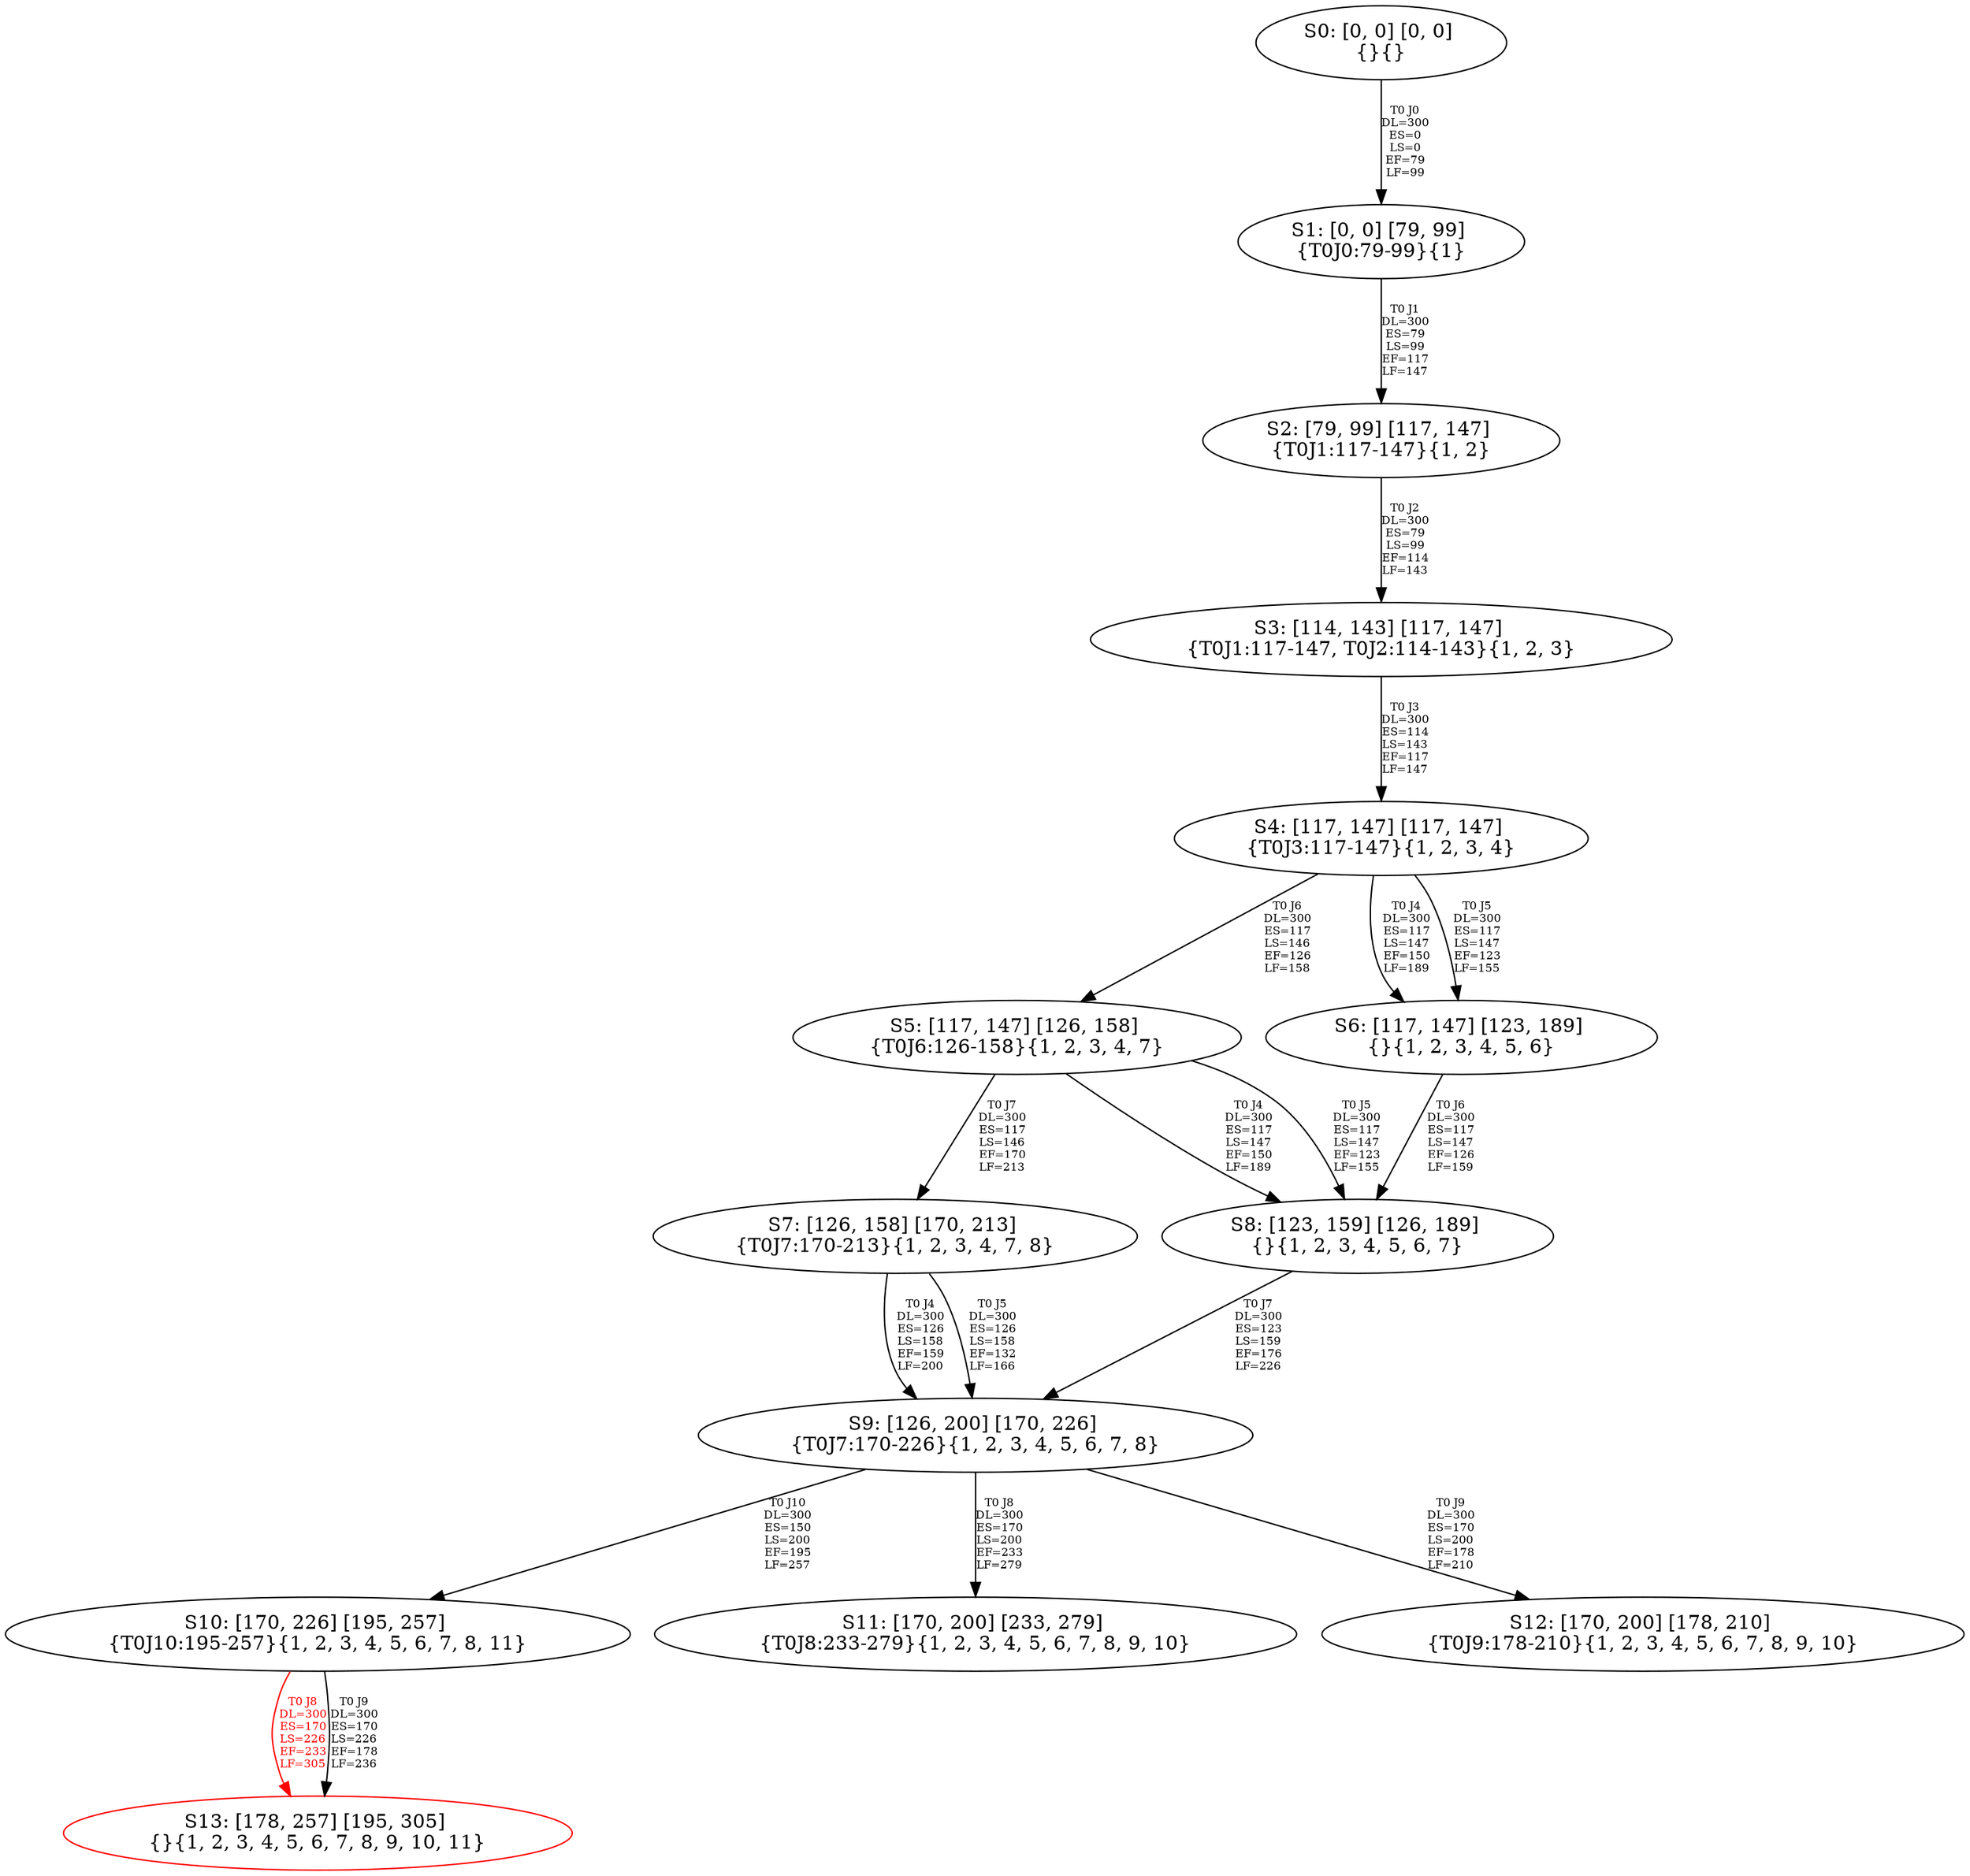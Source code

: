 digraph {
	S0[label="S0: [0, 0] [0, 0] \n{}{}"];
	S1[label="S1: [0, 0] [79, 99] \n{T0J0:79-99}{1}"];
	S2[label="S2: [79, 99] [117, 147] \n{T0J1:117-147}{1, 2}"];
	S3[label="S3: [114, 143] [117, 147] \n{T0J1:117-147, T0J2:114-143}{1, 2, 3}"];
	S4[label="S4: [117, 147] [117, 147] \n{T0J3:117-147}{1, 2, 3, 4}"];
	S5[label="S5: [117, 147] [126, 158] \n{T0J6:126-158}{1, 2, 3, 4, 7}"];
	S6[label="S6: [117, 147] [123, 189] \n{}{1, 2, 3, 4, 5, 6}"];
	S7[label="S7: [126, 158] [170, 213] \n{T0J7:170-213}{1, 2, 3, 4, 7, 8}"];
	S8[label="S8: [123, 159] [126, 189] \n{}{1, 2, 3, 4, 5, 6, 7}"];
	S9[label="S9: [126, 200] [170, 226] \n{T0J7:170-226}{1, 2, 3, 4, 5, 6, 7, 8}"];
	S10[label="S10: [170, 226] [195, 257] \n{T0J10:195-257}{1, 2, 3, 4, 5, 6, 7, 8, 11}"];
	S11[label="S11: [170, 200] [233, 279] \n{T0J8:233-279}{1, 2, 3, 4, 5, 6, 7, 8, 9, 10}"];
	S12[label="S12: [170, 200] [178, 210] \n{T0J9:178-210}{1, 2, 3, 4, 5, 6, 7, 8, 9, 10}"];
	S13[label="S13: [178, 257] [195, 305] \n{}{1, 2, 3, 4, 5, 6, 7, 8, 9, 10, 11}"];
	S0 -> S1[label="T0 J0\nDL=300\nES=0\nLS=0\nEF=79\nLF=99",fontsize=8];
	S1 -> S2[label="T0 J1\nDL=300\nES=79\nLS=99\nEF=117\nLF=147",fontsize=8];
	S2 -> S3[label="T0 J2\nDL=300\nES=79\nLS=99\nEF=114\nLF=143",fontsize=8];
	S3 -> S4[label="T0 J3\nDL=300\nES=114\nLS=143\nEF=117\nLF=147",fontsize=8];
	S4 -> S6[label="T0 J4\nDL=300\nES=117\nLS=147\nEF=150\nLF=189",fontsize=8];
	S4 -> S6[label="T0 J5\nDL=300\nES=117\nLS=147\nEF=123\nLF=155",fontsize=8];
	S4 -> S5[label="T0 J6\nDL=300\nES=117\nLS=146\nEF=126\nLF=158",fontsize=8];
	S5 -> S8[label="T0 J4\nDL=300\nES=117\nLS=147\nEF=150\nLF=189",fontsize=8];
	S5 -> S8[label="T0 J5\nDL=300\nES=117\nLS=147\nEF=123\nLF=155",fontsize=8];
	S5 -> S7[label="T0 J7\nDL=300\nES=117\nLS=146\nEF=170\nLF=213",fontsize=8];
	S6 -> S8[label="T0 J6\nDL=300\nES=117\nLS=147\nEF=126\nLF=159",fontsize=8];
	S7 -> S9[label="T0 J4\nDL=300\nES=126\nLS=158\nEF=159\nLF=200",fontsize=8];
	S7 -> S9[label="T0 J5\nDL=300\nES=126\nLS=158\nEF=132\nLF=166",fontsize=8];
	S8 -> S9[label="T0 J7\nDL=300\nES=123\nLS=159\nEF=176\nLF=226",fontsize=8];
	S9 -> S11[label="T0 J8\nDL=300\nES=170\nLS=200\nEF=233\nLF=279",fontsize=8];
	S9 -> S12[label="T0 J9\nDL=300\nES=170\nLS=200\nEF=178\nLF=210",fontsize=8];
	S9 -> S10[label="T0 J10\nDL=300\nES=150\nLS=200\nEF=195\nLF=257",fontsize=8];
	S10 -> S13[label="T0 J8\nDL=300\nES=170\nLS=226\nEF=233\nLF=305",color=Red,fontcolor=Red,fontsize=8];
S13[color=Red];
	S10 -> S13[label="T0 J9\nDL=300\nES=170\nLS=226\nEF=178\nLF=236",fontsize=8];
}
